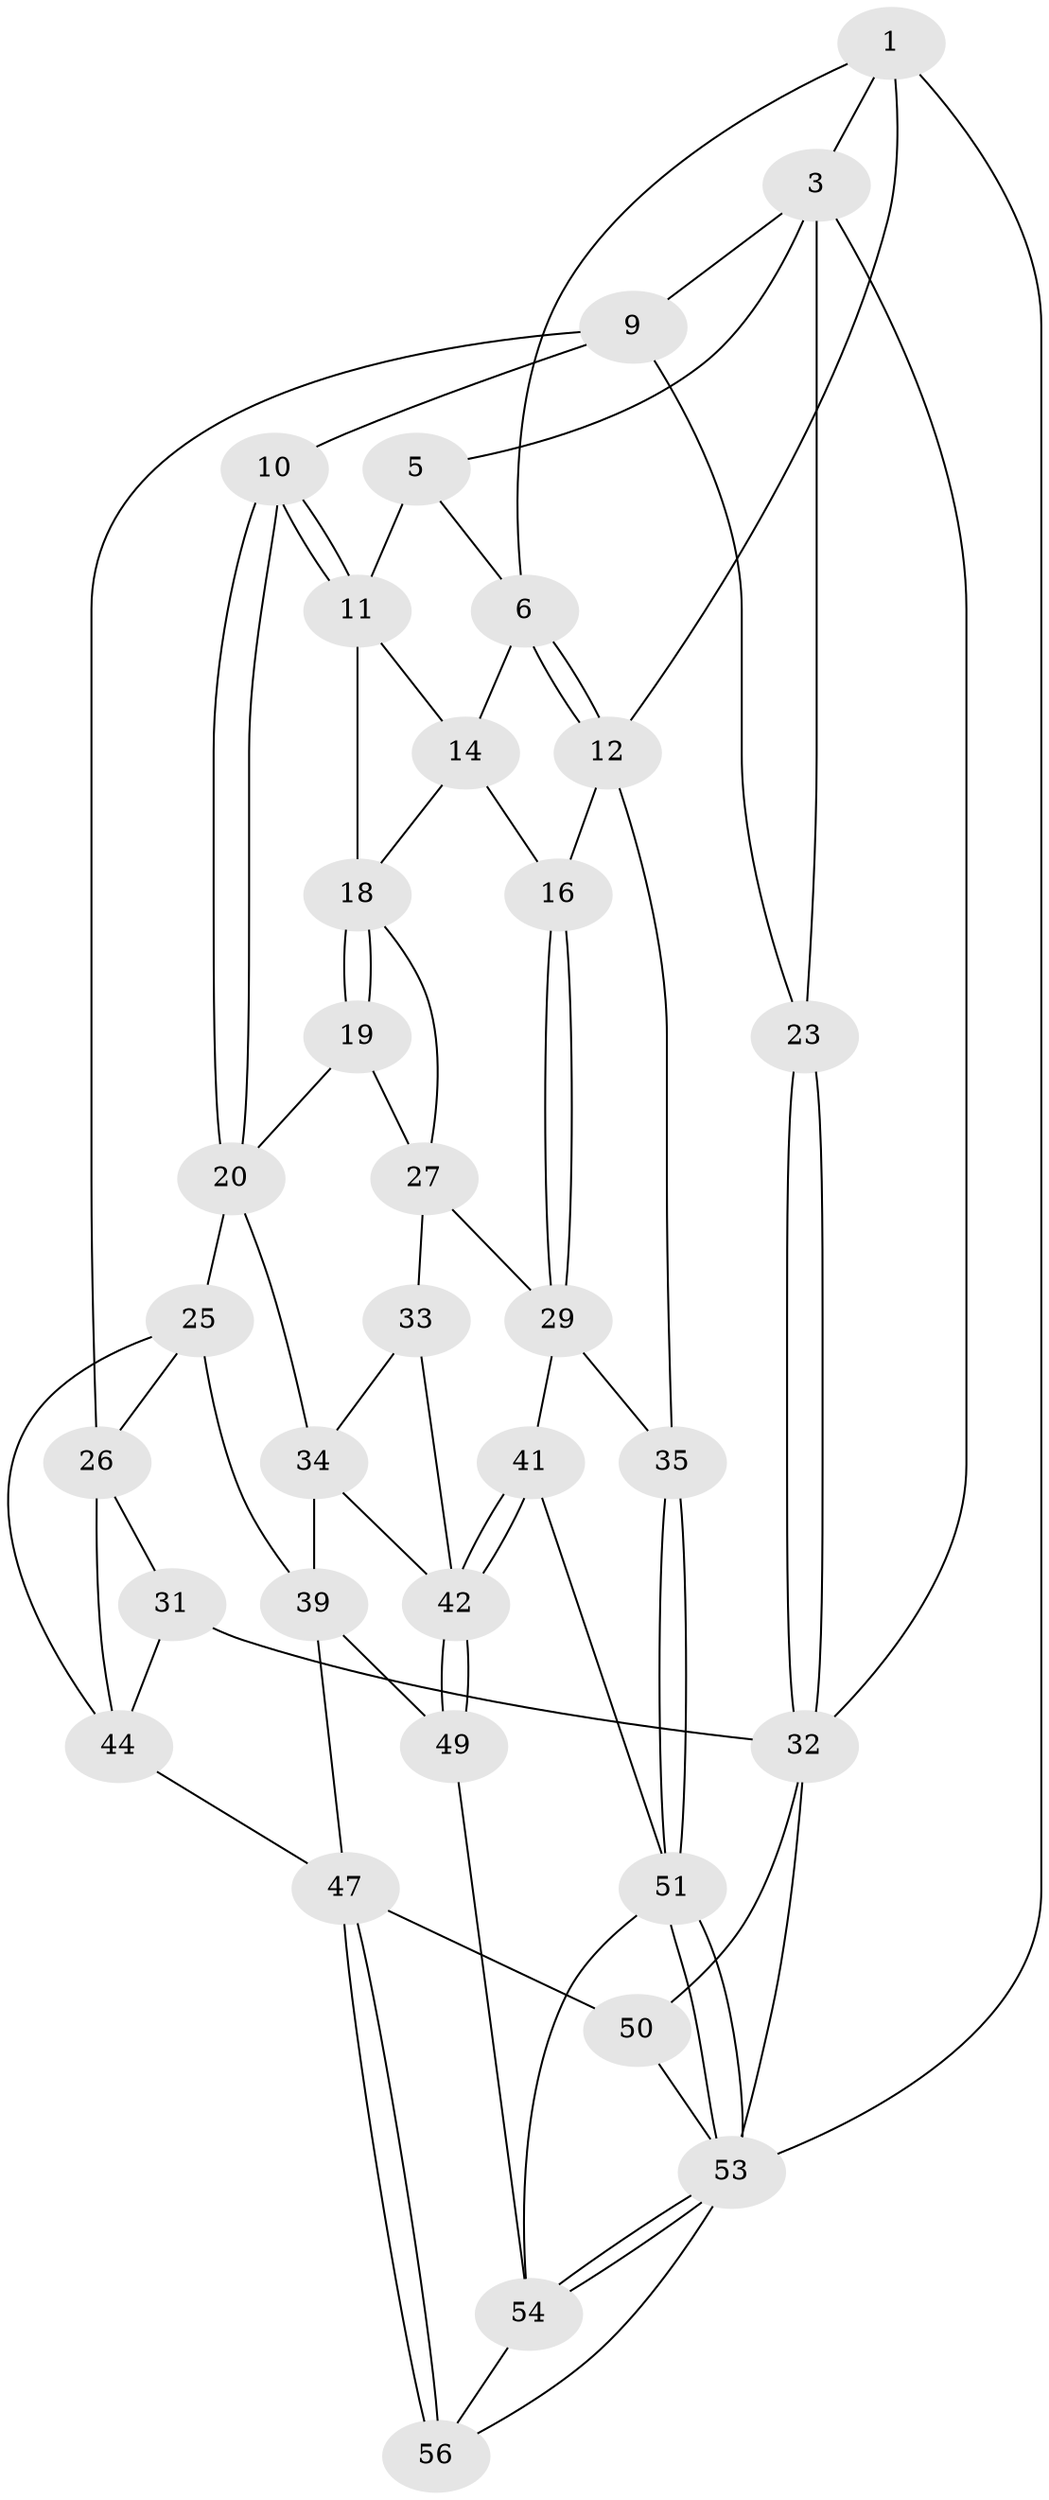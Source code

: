 // Generated by graph-tools (version 1.1) at 2025/24/03/03/25 07:24:32]
// undirected, 34 vertices, 76 edges
graph export_dot {
graph [start="1"]
  node [color=gray90,style=filled];
  1 [pos="+0.7818982960621476+0",super="+2"];
  3 [pos="+0+0",super="+4"];
  5 [pos="+0.5335436098319403+0",super="+8"];
  6 [pos="+0.7846101474986058+0.04268334453467823",super="+7"];
  9 [pos="+0.28923407449594596+0.15260941083055796",super="+22"];
  10 [pos="+0.3316608138557194+0.18185637388063755"];
  11 [pos="+0.5128989592256701+0.0958344366783045",super="+15"];
  12 [pos="+1+0.2323848843536653",super="+13"];
  14 [pos="+0.7263151353786537+0.1539936615369045",super="+17"];
  16 [pos="+0.8425859546732282+0.3078732303124039"];
  18 [pos="+0.5539509314416059+0.22184609575128078",super="+21"];
  19 [pos="+0.45048024236599055+0.3283504674139785"];
  20 [pos="+0.36355477729860863+0.332748638895089",super="+24"];
  23 [pos="+0+0"];
  25 [pos="+0.30242955310406067+0.4236255539696774",super="+40"];
  26 [pos="+0.16689119620816328+0.44080683048374725",super="+30"];
  27 [pos="+0.6607972718050049+0.43984821115065476",super="+28"];
  29 [pos="+0.7757770680934992+0.40311127784522555",super="+36"];
  31 [pos="+0+0.546138868499935"];
  32 [pos="+0+0.5643761638322916",super="+37"];
  33 [pos="+0.6393857592723513+0.4696368399614067"];
  34 [pos="+0.49738097521923735+0.5185283459064212",super="+38"];
  35 [pos="+1+0.592030739139941"];
  39 [pos="+0.36716925461995753+0.6696377482252769",super="+46"];
  41 [pos="+0.7819137838869077+0.7246741797224537"];
  42 [pos="+0.6788861394268557+0.7435366341358778",super="+43"];
  44 [pos="+0.2402584804503404+0.6976440152270829",super="+45"];
  47 [pos="+0.35816842013742956+0.9354482717119397",super="+48"];
  49 [pos="+0.6154567761655798+0.8918679652573603"];
  50 [pos="+0.12535271907765255+0.8444247256754576"];
  51 [pos="+1+1",super="+52"];
  53 [pos="+1+1",super="+57"];
  54 [pos="+0.7240475596220558+1",super="+55"];
  56 [pos="+0.4735770873098414+1"];
  1 -- 6;
  1 -- 3;
  1 -- 53;
  1 -- 12;
  3 -- 23;
  3 -- 32;
  3 -- 9;
  3 -- 5;
  5 -- 11;
  5 -- 6;
  6 -- 12;
  6 -- 12;
  6 -- 14;
  9 -- 10;
  9 -- 26;
  9 -- 23;
  10 -- 11;
  10 -- 11;
  10 -- 20;
  10 -- 20;
  11 -- 18;
  11 -- 14;
  12 -- 16;
  12 -- 35;
  14 -- 16;
  14 -- 18;
  16 -- 29;
  16 -- 29;
  18 -- 19;
  18 -- 19;
  18 -- 27;
  19 -- 20;
  19 -- 27;
  20 -- 25;
  20 -- 34;
  23 -- 32;
  23 -- 32;
  25 -- 26;
  25 -- 44;
  25 -- 39;
  26 -- 44;
  26 -- 31;
  27 -- 29;
  27 -- 33;
  29 -- 41;
  29 -- 35;
  31 -- 32;
  31 -- 44;
  32 -- 50;
  32 -- 53;
  33 -- 34;
  33 -- 42;
  34 -- 42;
  34 -- 39;
  35 -- 51;
  35 -- 51;
  39 -- 49;
  39 -- 47;
  41 -- 42;
  41 -- 42;
  41 -- 51;
  42 -- 49;
  42 -- 49;
  44 -- 47;
  47 -- 56;
  47 -- 56;
  47 -- 50;
  49 -- 54;
  50 -- 53;
  51 -- 53;
  51 -- 53;
  51 -- 54;
  53 -- 54;
  53 -- 54;
  53 -- 56;
  54 -- 56;
}
